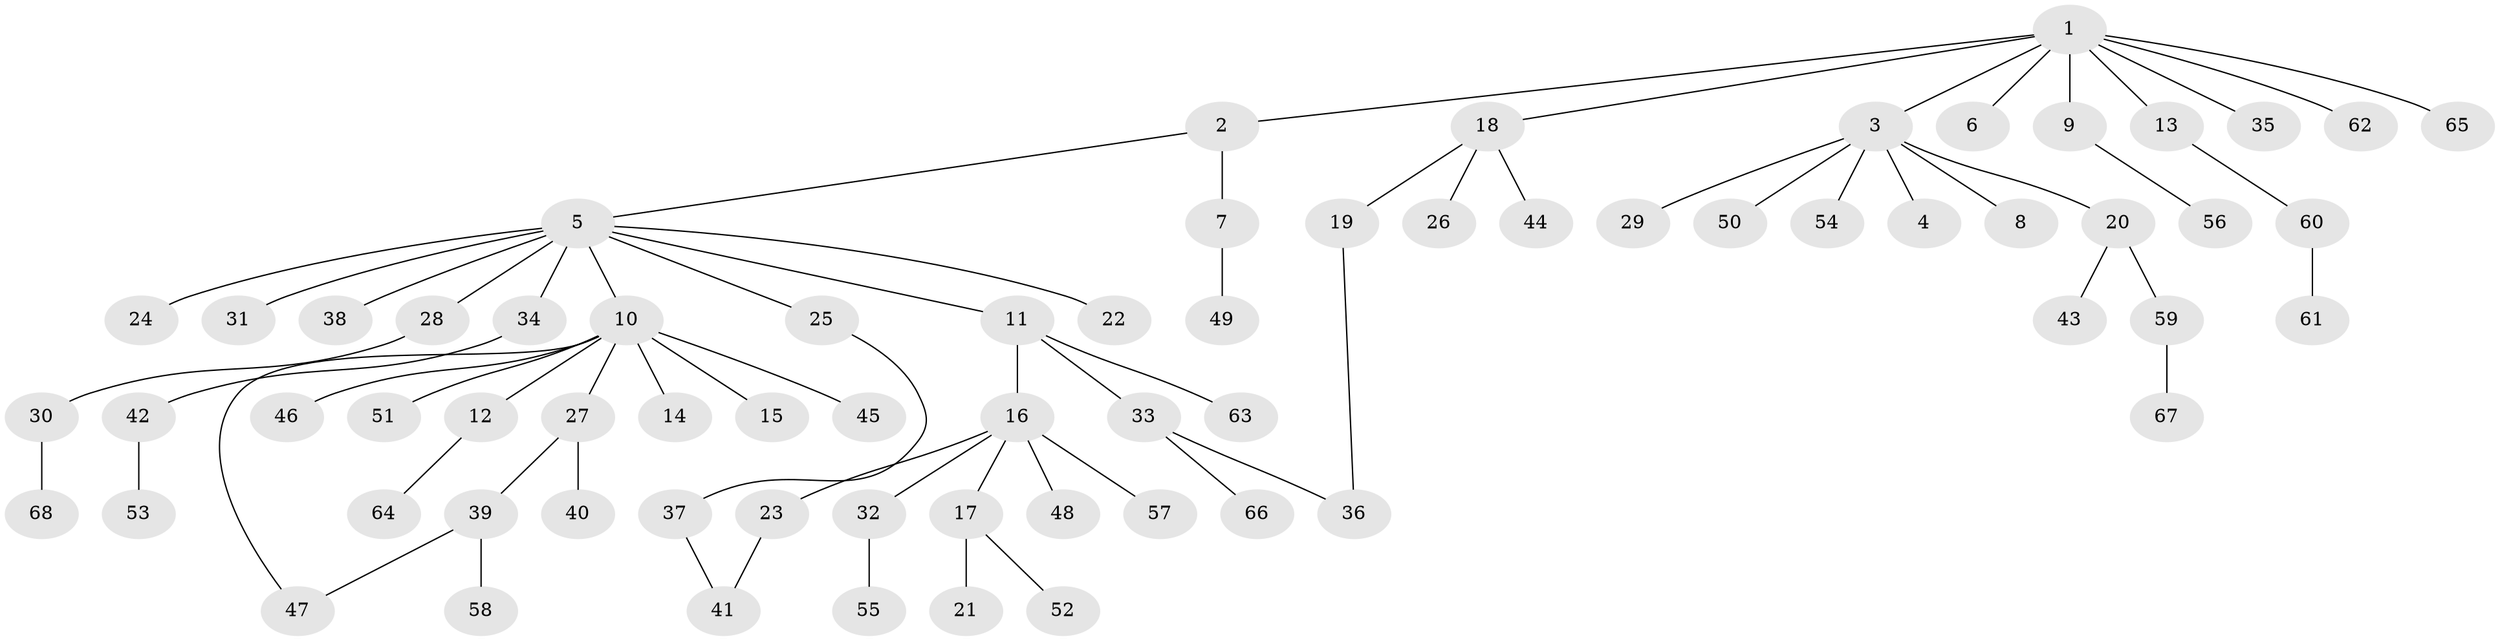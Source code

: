// Generated by graph-tools (version 1.1) at 2025/25/03/09/25 03:25:55]
// undirected, 68 vertices, 70 edges
graph export_dot {
graph [start="1"]
  node [color=gray90,style=filled];
  1;
  2;
  3;
  4;
  5;
  6;
  7;
  8;
  9;
  10;
  11;
  12;
  13;
  14;
  15;
  16;
  17;
  18;
  19;
  20;
  21;
  22;
  23;
  24;
  25;
  26;
  27;
  28;
  29;
  30;
  31;
  32;
  33;
  34;
  35;
  36;
  37;
  38;
  39;
  40;
  41;
  42;
  43;
  44;
  45;
  46;
  47;
  48;
  49;
  50;
  51;
  52;
  53;
  54;
  55;
  56;
  57;
  58;
  59;
  60;
  61;
  62;
  63;
  64;
  65;
  66;
  67;
  68;
  1 -- 2;
  1 -- 3;
  1 -- 6;
  1 -- 9;
  1 -- 13;
  1 -- 18;
  1 -- 35;
  1 -- 62;
  1 -- 65;
  2 -- 5;
  2 -- 7;
  3 -- 4;
  3 -- 8;
  3 -- 20;
  3 -- 29;
  3 -- 50;
  3 -- 54;
  5 -- 10;
  5 -- 11;
  5 -- 22;
  5 -- 24;
  5 -- 25;
  5 -- 28;
  5 -- 31;
  5 -- 34;
  5 -- 38;
  7 -- 49;
  9 -- 56;
  10 -- 12;
  10 -- 14;
  10 -- 15;
  10 -- 27;
  10 -- 45;
  10 -- 46;
  10 -- 47;
  10 -- 51;
  11 -- 16;
  11 -- 33;
  11 -- 63;
  12 -- 64;
  13 -- 60;
  16 -- 17;
  16 -- 23;
  16 -- 32;
  16 -- 48;
  16 -- 57;
  17 -- 21;
  17 -- 52;
  18 -- 19;
  18 -- 26;
  18 -- 44;
  19 -- 36;
  20 -- 43;
  20 -- 59;
  23 -- 41;
  25 -- 37;
  27 -- 39;
  27 -- 40;
  28 -- 30;
  30 -- 68;
  32 -- 55;
  33 -- 36;
  33 -- 66;
  34 -- 42;
  37 -- 41;
  39 -- 47;
  39 -- 58;
  42 -- 53;
  59 -- 67;
  60 -- 61;
}
